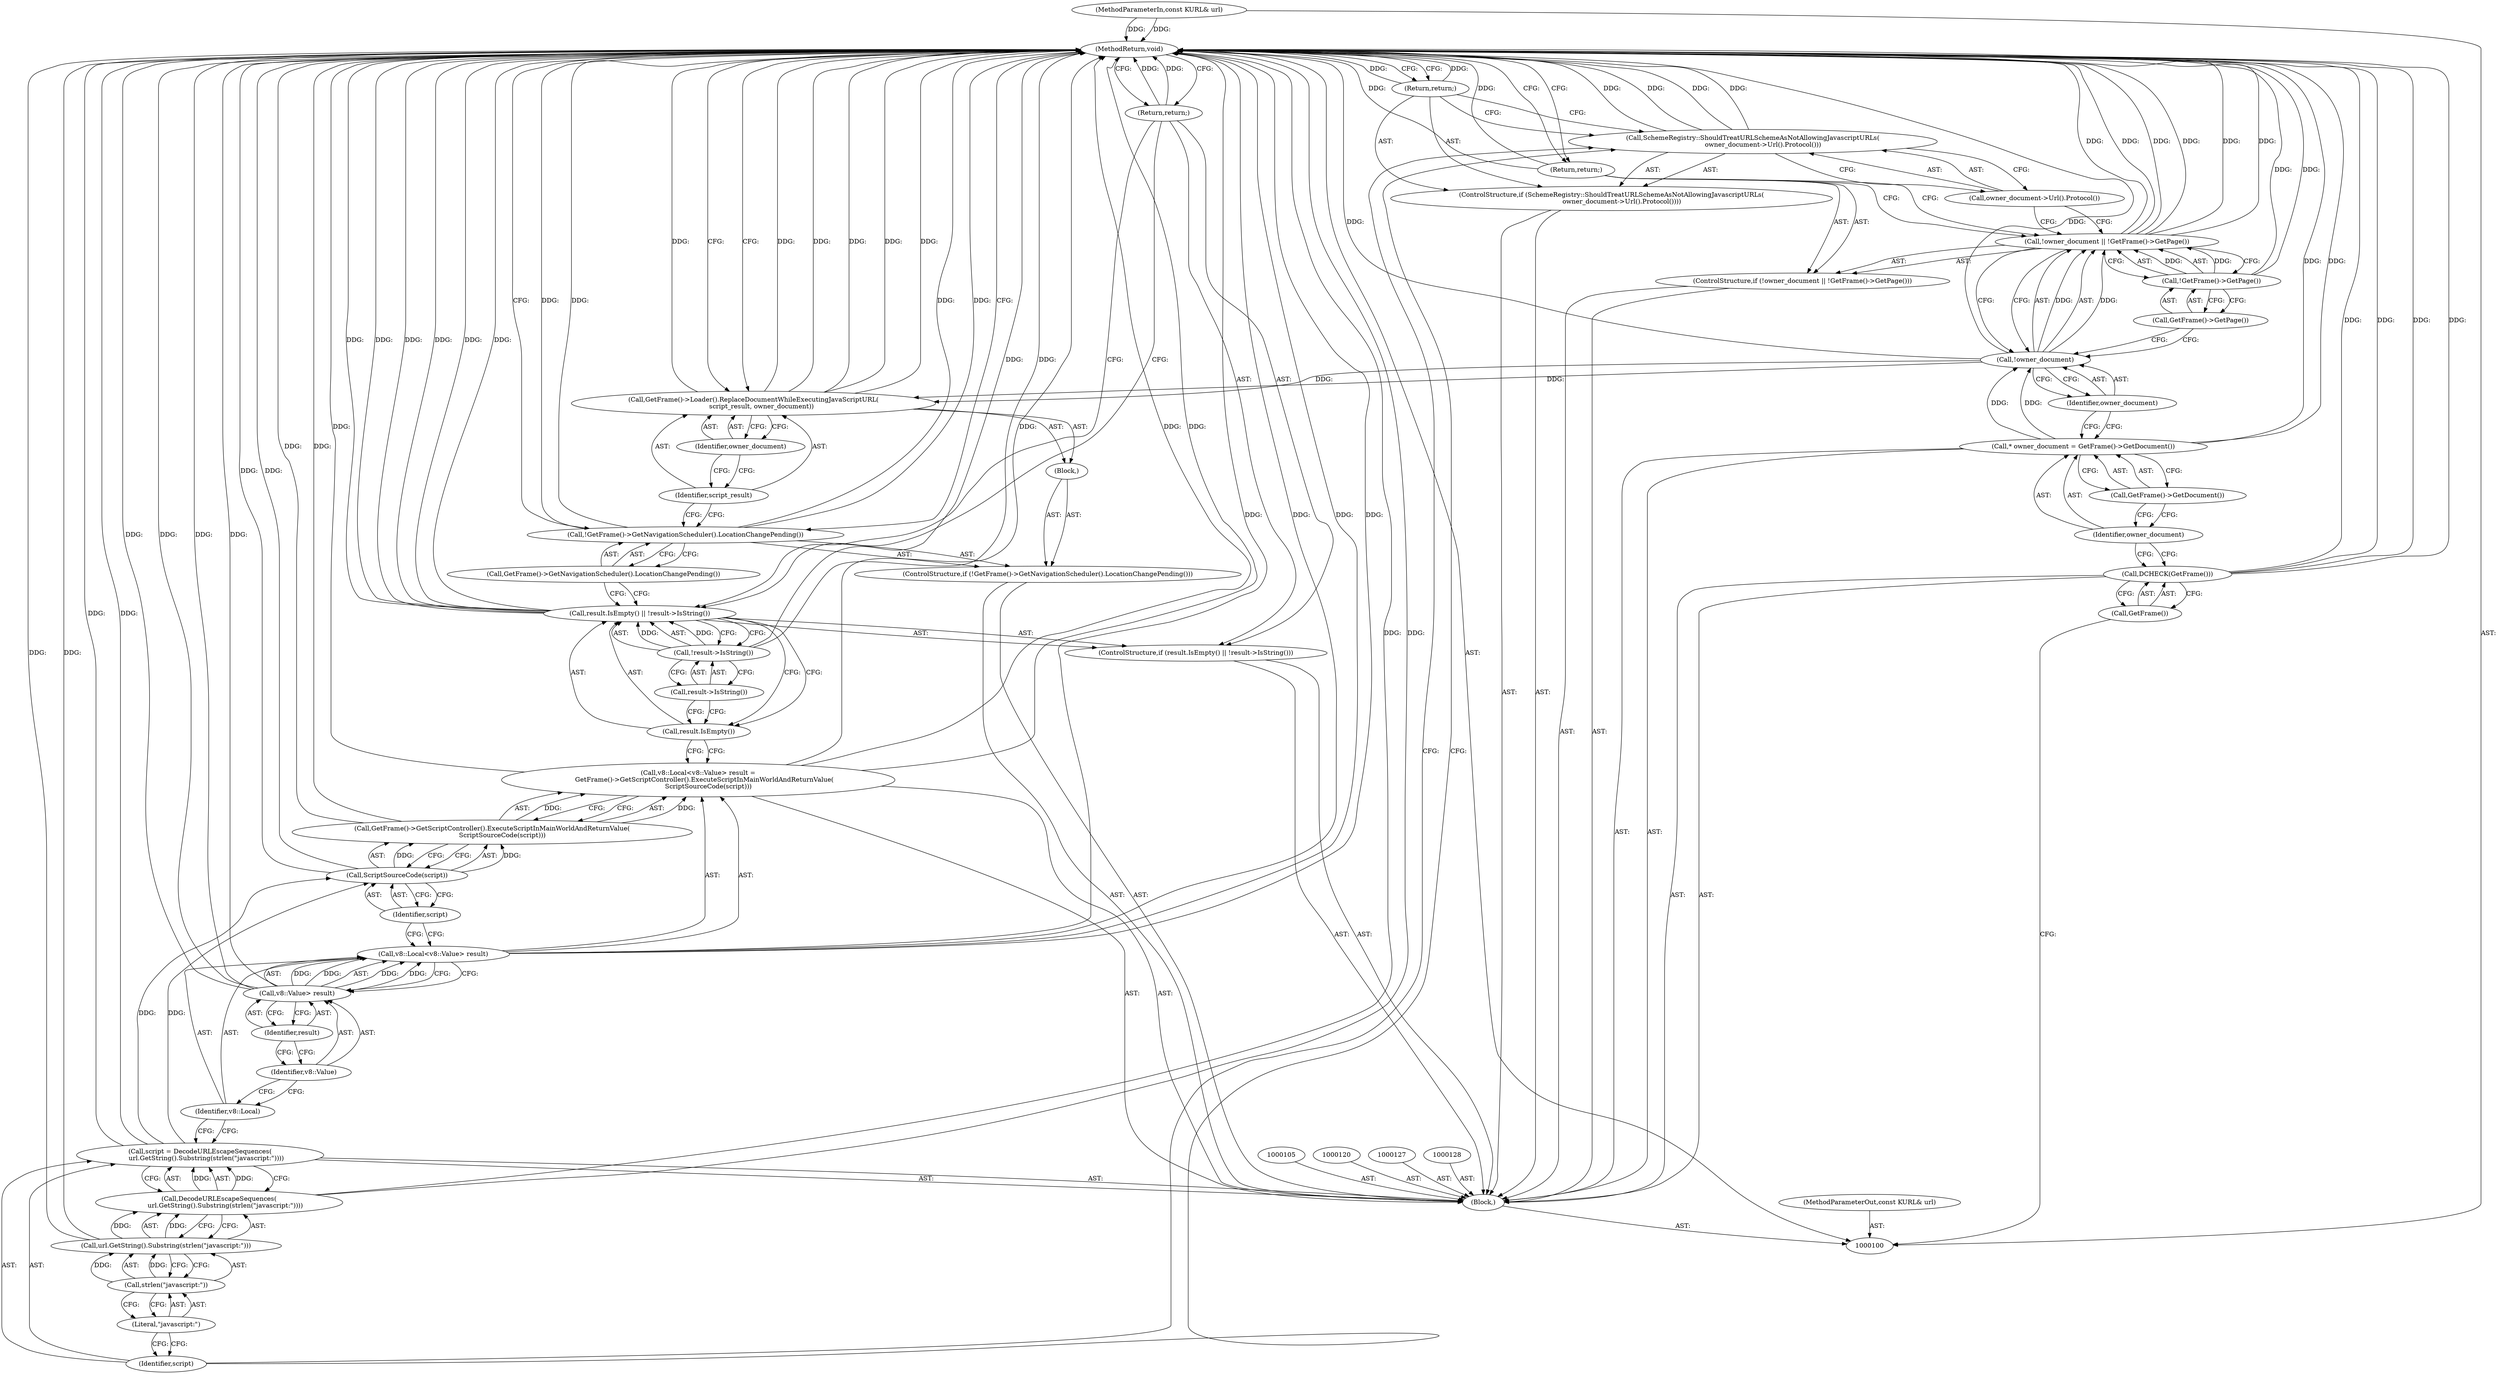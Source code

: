digraph "0_Chrome_0ab2412a104d2f235d7b9fe19d30ef605a410832_1" {
"1000151" [label="(MethodReturn,void)"];
"1000101" [label="(MethodParameterIn,const KURL& url)"];
"1000239" [label="(MethodParameterOut,const KURL& url)"];
"1000102" [label="(Block,)"];
"1000118" [label="(Call,owner_document->Url().Protocol())"];
"1000119" [label="(Return,return;)"];
"1000123" [label="(Call,DecodeURLEscapeSequences(\n      url.GetString().Substring(strlen(\"javascript:\"))))"];
"1000121" [label="(Call,script = DecodeURLEscapeSequences(\n      url.GetString().Substring(strlen(\"javascript:\"))))"];
"1000122" [label="(Identifier,script)"];
"1000125" [label="(Call,strlen(\"javascript:\"))"];
"1000126" [label="(Literal,\"javascript:\")"];
"1000124" [label="(Call,url.GetString().Substring(strlen(\"javascript:\")))"];
"1000132" [label="(Call,v8::Value> result)"];
"1000133" [label="(Identifier,v8::Value)"];
"1000129" [label="(Call,v8::Local<v8::Value> result =\n      GetFrame()->GetScriptController().ExecuteScriptInMainWorldAndReturnValue(\n          ScriptSourceCode(script)))"];
"1000130" [label="(Call,v8::Local<v8::Value> result)"];
"1000131" [label="(Identifier,v8::Local)"];
"1000134" [label="(Identifier,result)"];
"1000135" [label="(Call,GetFrame()->GetScriptController().ExecuteScriptInMainWorldAndReturnValue(\n          ScriptSourceCode(script)))"];
"1000104" [label="(Call,GetFrame())"];
"1000103" [label="(Call,DCHECK(GetFrame()))"];
"1000136" [label="(Call,ScriptSourceCode(script))"];
"1000137" [label="(Identifier,script)"];
"1000138" [label="(ControlStructure,if (result.IsEmpty() || !result->IsString()))"];
"1000141" [label="(Call,!result->IsString())"];
"1000142" [label="(Call,result->IsString())"];
"1000139" [label="(Call,result.IsEmpty() || !result->IsString())"];
"1000140" [label="(Call,result.IsEmpty())"];
"1000143" [label="(Return,return;)"];
"1000144" [label="(ControlStructure,if (!GetFrame()->GetNavigationScheduler().LocationChangePending()))"];
"1000145" [label="(Call,!GetFrame()->GetNavigationScheduler().LocationChangePending())"];
"1000147" [label="(Block,)"];
"1000146" [label="(Call,GetFrame()->GetNavigationScheduler().LocationChangePending())"];
"1000148" [label="(Call,GetFrame()->Loader().ReplaceDocumentWhileExecutingJavaScriptURL(\n        script_result, owner_document))"];
"1000150" [label="(Identifier,owner_document)"];
"1000149" [label="(Identifier,script_result)"];
"1000106" [label="(Call,* owner_document = GetFrame()->GetDocument())"];
"1000107" [label="(Identifier,owner_document)"];
"1000108" [label="(Call,GetFrame()->GetDocument())"];
"1000109" [label="(ControlStructure,if (!owner_document || !GetFrame()->GetPage()))"];
"1000113" [label="(Call,!GetFrame()->GetPage())"];
"1000114" [label="(Call,GetFrame()->GetPage())"];
"1000110" [label="(Call,!owner_document || !GetFrame()->GetPage())"];
"1000111" [label="(Call,!owner_document)"];
"1000112" [label="(Identifier,owner_document)"];
"1000115" [label="(Return,return;)"];
"1000116" [label="(ControlStructure,if (SchemeRegistry::ShouldTreatURLSchemeAsNotAllowingJavascriptURLs(\n          owner_document->Url().Protocol())))"];
"1000117" [label="(Call,SchemeRegistry::ShouldTreatURLSchemeAsNotAllowingJavascriptURLs(\n          owner_document->Url().Protocol()))"];
"1000151" -> "1000100"  [label="AST: "];
"1000151" -> "1000115"  [label="CFG: "];
"1000151" -> "1000119"  [label="CFG: "];
"1000151" -> "1000143"  [label="CFG: "];
"1000151" -> "1000148"  [label="CFG: "];
"1000151" -> "1000145"  [label="CFG: "];
"1000119" -> "1000151"  [label="DDG: "];
"1000117" -> "1000151"  [label="DDG: "];
"1000117" -> "1000151"  [label="DDG: "];
"1000129" -> "1000151"  [label="DDG: "];
"1000129" -> "1000151"  [label="DDG: "];
"1000141" -> "1000151"  [label="DDG: "];
"1000124" -> "1000151"  [label="DDG: "];
"1000106" -> "1000151"  [label="DDG: "];
"1000103" -> "1000151"  [label="DDG: "];
"1000103" -> "1000151"  [label="DDG: "];
"1000113" -> "1000151"  [label="DDG: "];
"1000139" -> "1000151"  [label="DDG: "];
"1000139" -> "1000151"  [label="DDG: "];
"1000139" -> "1000151"  [label="DDG: "];
"1000148" -> "1000151"  [label="DDG: "];
"1000148" -> "1000151"  [label="DDG: "];
"1000148" -> "1000151"  [label="DDG: "];
"1000145" -> "1000151"  [label="DDG: "];
"1000145" -> "1000151"  [label="DDG: "];
"1000110" -> "1000151"  [label="DDG: "];
"1000110" -> "1000151"  [label="DDG: "];
"1000110" -> "1000151"  [label="DDG: "];
"1000121" -> "1000151"  [label="DDG: "];
"1000130" -> "1000151"  [label="DDG: "];
"1000130" -> "1000151"  [label="DDG: "];
"1000132" -> "1000151"  [label="DDG: "];
"1000132" -> "1000151"  [label="DDG: "];
"1000111" -> "1000151"  [label="DDG: "];
"1000101" -> "1000151"  [label="DDG: "];
"1000135" -> "1000151"  [label="DDG: "];
"1000136" -> "1000151"  [label="DDG: "];
"1000123" -> "1000151"  [label="DDG: "];
"1000143" -> "1000151"  [label="DDG: "];
"1000115" -> "1000151"  [label="DDG: "];
"1000101" -> "1000100"  [label="AST: "];
"1000101" -> "1000151"  [label="DDG: "];
"1000239" -> "1000100"  [label="AST: "];
"1000102" -> "1000100"  [label="AST: "];
"1000103" -> "1000102"  [label="AST: "];
"1000105" -> "1000102"  [label="AST: "];
"1000106" -> "1000102"  [label="AST: "];
"1000109" -> "1000102"  [label="AST: "];
"1000116" -> "1000102"  [label="AST: "];
"1000120" -> "1000102"  [label="AST: "];
"1000121" -> "1000102"  [label="AST: "];
"1000127" -> "1000102"  [label="AST: "];
"1000128" -> "1000102"  [label="AST: "];
"1000129" -> "1000102"  [label="AST: "];
"1000138" -> "1000102"  [label="AST: "];
"1000144" -> "1000102"  [label="AST: "];
"1000118" -> "1000117"  [label="AST: "];
"1000118" -> "1000110"  [label="CFG: "];
"1000117" -> "1000118"  [label="CFG: "];
"1000119" -> "1000116"  [label="AST: "];
"1000119" -> "1000117"  [label="CFG: "];
"1000151" -> "1000119"  [label="CFG: "];
"1000119" -> "1000151"  [label="DDG: "];
"1000123" -> "1000121"  [label="AST: "];
"1000123" -> "1000124"  [label="CFG: "];
"1000124" -> "1000123"  [label="AST: "];
"1000121" -> "1000123"  [label="CFG: "];
"1000123" -> "1000151"  [label="DDG: "];
"1000123" -> "1000121"  [label="DDG: "];
"1000124" -> "1000123"  [label="DDG: "];
"1000121" -> "1000102"  [label="AST: "];
"1000121" -> "1000123"  [label="CFG: "];
"1000122" -> "1000121"  [label="AST: "];
"1000123" -> "1000121"  [label="AST: "];
"1000131" -> "1000121"  [label="CFG: "];
"1000121" -> "1000151"  [label="DDG: "];
"1000123" -> "1000121"  [label="DDG: "];
"1000121" -> "1000136"  [label="DDG: "];
"1000122" -> "1000121"  [label="AST: "];
"1000122" -> "1000117"  [label="CFG: "];
"1000126" -> "1000122"  [label="CFG: "];
"1000125" -> "1000124"  [label="AST: "];
"1000125" -> "1000126"  [label="CFG: "];
"1000126" -> "1000125"  [label="AST: "];
"1000124" -> "1000125"  [label="CFG: "];
"1000125" -> "1000124"  [label="DDG: "];
"1000126" -> "1000125"  [label="AST: "];
"1000126" -> "1000122"  [label="CFG: "];
"1000125" -> "1000126"  [label="CFG: "];
"1000124" -> "1000123"  [label="AST: "];
"1000124" -> "1000125"  [label="CFG: "];
"1000125" -> "1000124"  [label="AST: "];
"1000123" -> "1000124"  [label="CFG: "];
"1000124" -> "1000151"  [label="DDG: "];
"1000124" -> "1000123"  [label="DDG: "];
"1000125" -> "1000124"  [label="DDG: "];
"1000132" -> "1000130"  [label="AST: "];
"1000132" -> "1000134"  [label="CFG: "];
"1000133" -> "1000132"  [label="AST: "];
"1000134" -> "1000132"  [label="AST: "];
"1000130" -> "1000132"  [label="CFG: "];
"1000132" -> "1000151"  [label="DDG: "];
"1000132" -> "1000151"  [label="DDG: "];
"1000132" -> "1000130"  [label="DDG: "];
"1000132" -> "1000130"  [label="DDG: "];
"1000133" -> "1000132"  [label="AST: "];
"1000133" -> "1000131"  [label="CFG: "];
"1000134" -> "1000133"  [label="CFG: "];
"1000129" -> "1000102"  [label="AST: "];
"1000129" -> "1000135"  [label="CFG: "];
"1000130" -> "1000129"  [label="AST: "];
"1000135" -> "1000129"  [label="AST: "];
"1000140" -> "1000129"  [label="CFG: "];
"1000129" -> "1000151"  [label="DDG: "];
"1000129" -> "1000151"  [label="DDG: "];
"1000135" -> "1000129"  [label="DDG: "];
"1000130" -> "1000129"  [label="AST: "];
"1000130" -> "1000132"  [label="CFG: "];
"1000131" -> "1000130"  [label="AST: "];
"1000132" -> "1000130"  [label="AST: "];
"1000137" -> "1000130"  [label="CFG: "];
"1000130" -> "1000151"  [label="DDG: "];
"1000130" -> "1000151"  [label="DDG: "];
"1000132" -> "1000130"  [label="DDG: "];
"1000132" -> "1000130"  [label="DDG: "];
"1000131" -> "1000130"  [label="AST: "];
"1000131" -> "1000121"  [label="CFG: "];
"1000133" -> "1000131"  [label="CFG: "];
"1000134" -> "1000132"  [label="AST: "];
"1000134" -> "1000133"  [label="CFG: "];
"1000132" -> "1000134"  [label="CFG: "];
"1000135" -> "1000129"  [label="AST: "];
"1000135" -> "1000136"  [label="CFG: "];
"1000136" -> "1000135"  [label="AST: "];
"1000129" -> "1000135"  [label="CFG: "];
"1000135" -> "1000151"  [label="DDG: "];
"1000135" -> "1000129"  [label="DDG: "];
"1000136" -> "1000135"  [label="DDG: "];
"1000104" -> "1000103"  [label="AST: "];
"1000104" -> "1000100"  [label="CFG: "];
"1000103" -> "1000104"  [label="CFG: "];
"1000103" -> "1000102"  [label="AST: "];
"1000103" -> "1000104"  [label="CFG: "];
"1000104" -> "1000103"  [label="AST: "];
"1000107" -> "1000103"  [label="CFG: "];
"1000103" -> "1000151"  [label="DDG: "];
"1000103" -> "1000151"  [label="DDG: "];
"1000136" -> "1000135"  [label="AST: "];
"1000136" -> "1000137"  [label="CFG: "];
"1000137" -> "1000136"  [label="AST: "];
"1000135" -> "1000136"  [label="CFG: "];
"1000136" -> "1000151"  [label="DDG: "];
"1000136" -> "1000135"  [label="DDG: "];
"1000121" -> "1000136"  [label="DDG: "];
"1000137" -> "1000136"  [label="AST: "];
"1000137" -> "1000130"  [label="CFG: "];
"1000136" -> "1000137"  [label="CFG: "];
"1000138" -> "1000102"  [label="AST: "];
"1000139" -> "1000138"  [label="AST: "];
"1000143" -> "1000138"  [label="AST: "];
"1000141" -> "1000139"  [label="AST: "];
"1000141" -> "1000142"  [label="CFG: "];
"1000142" -> "1000141"  [label="AST: "];
"1000139" -> "1000141"  [label="CFG: "];
"1000141" -> "1000151"  [label="DDG: "];
"1000141" -> "1000139"  [label="DDG: "];
"1000142" -> "1000141"  [label="AST: "];
"1000142" -> "1000140"  [label="CFG: "];
"1000141" -> "1000142"  [label="CFG: "];
"1000139" -> "1000138"  [label="AST: "];
"1000139" -> "1000140"  [label="CFG: "];
"1000139" -> "1000141"  [label="CFG: "];
"1000140" -> "1000139"  [label="AST: "];
"1000141" -> "1000139"  [label="AST: "];
"1000143" -> "1000139"  [label="CFG: "];
"1000146" -> "1000139"  [label="CFG: "];
"1000139" -> "1000151"  [label="DDG: "];
"1000139" -> "1000151"  [label="DDG: "];
"1000139" -> "1000151"  [label="DDG: "];
"1000141" -> "1000139"  [label="DDG: "];
"1000140" -> "1000139"  [label="AST: "];
"1000140" -> "1000129"  [label="CFG: "];
"1000142" -> "1000140"  [label="CFG: "];
"1000139" -> "1000140"  [label="CFG: "];
"1000143" -> "1000138"  [label="AST: "];
"1000143" -> "1000139"  [label="CFG: "];
"1000151" -> "1000143"  [label="CFG: "];
"1000143" -> "1000151"  [label="DDG: "];
"1000144" -> "1000102"  [label="AST: "];
"1000145" -> "1000144"  [label="AST: "];
"1000147" -> "1000144"  [label="AST: "];
"1000145" -> "1000144"  [label="AST: "];
"1000145" -> "1000146"  [label="CFG: "];
"1000146" -> "1000145"  [label="AST: "];
"1000149" -> "1000145"  [label="CFG: "];
"1000151" -> "1000145"  [label="CFG: "];
"1000145" -> "1000151"  [label="DDG: "];
"1000145" -> "1000151"  [label="DDG: "];
"1000147" -> "1000144"  [label="AST: "];
"1000148" -> "1000147"  [label="AST: "];
"1000146" -> "1000145"  [label="AST: "];
"1000146" -> "1000139"  [label="CFG: "];
"1000145" -> "1000146"  [label="CFG: "];
"1000148" -> "1000147"  [label="AST: "];
"1000148" -> "1000150"  [label="CFG: "];
"1000149" -> "1000148"  [label="AST: "];
"1000150" -> "1000148"  [label="AST: "];
"1000151" -> "1000148"  [label="CFG: "];
"1000148" -> "1000151"  [label="DDG: "];
"1000148" -> "1000151"  [label="DDG: "];
"1000148" -> "1000151"  [label="DDG: "];
"1000111" -> "1000148"  [label="DDG: "];
"1000150" -> "1000148"  [label="AST: "];
"1000150" -> "1000149"  [label="CFG: "];
"1000148" -> "1000150"  [label="CFG: "];
"1000149" -> "1000148"  [label="AST: "];
"1000149" -> "1000145"  [label="CFG: "];
"1000150" -> "1000149"  [label="CFG: "];
"1000106" -> "1000102"  [label="AST: "];
"1000106" -> "1000108"  [label="CFG: "];
"1000107" -> "1000106"  [label="AST: "];
"1000108" -> "1000106"  [label="AST: "];
"1000112" -> "1000106"  [label="CFG: "];
"1000106" -> "1000151"  [label="DDG: "];
"1000106" -> "1000111"  [label="DDG: "];
"1000107" -> "1000106"  [label="AST: "];
"1000107" -> "1000103"  [label="CFG: "];
"1000108" -> "1000107"  [label="CFG: "];
"1000108" -> "1000106"  [label="AST: "];
"1000108" -> "1000107"  [label="CFG: "];
"1000106" -> "1000108"  [label="CFG: "];
"1000109" -> "1000102"  [label="AST: "];
"1000110" -> "1000109"  [label="AST: "];
"1000115" -> "1000109"  [label="AST: "];
"1000113" -> "1000110"  [label="AST: "];
"1000113" -> "1000114"  [label="CFG: "];
"1000114" -> "1000113"  [label="AST: "];
"1000110" -> "1000113"  [label="CFG: "];
"1000113" -> "1000151"  [label="DDG: "];
"1000113" -> "1000110"  [label="DDG: "];
"1000114" -> "1000113"  [label="AST: "];
"1000114" -> "1000111"  [label="CFG: "];
"1000113" -> "1000114"  [label="CFG: "];
"1000110" -> "1000109"  [label="AST: "];
"1000110" -> "1000111"  [label="CFG: "];
"1000110" -> "1000113"  [label="CFG: "];
"1000111" -> "1000110"  [label="AST: "];
"1000113" -> "1000110"  [label="AST: "];
"1000115" -> "1000110"  [label="CFG: "];
"1000118" -> "1000110"  [label="CFG: "];
"1000110" -> "1000151"  [label="DDG: "];
"1000110" -> "1000151"  [label="DDG: "];
"1000110" -> "1000151"  [label="DDG: "];
"1000111" -> "1000110"  [label="DDG: "];
"1000113" -> "1000110"  [label="DDG: "];
"1000111" -> "1000110"  [label="AST: "];
"1000111" -> "1000112"  [label="CFG: "];
"1000112" -> "1000111"  [label="AST: "];
"1000114" -> "1000111"  [label="CFG: "];
"1000110" -> "1000111"  [label="CFG: "];
"1000111" -> "1000151"  [label="DDG: "];
"1000111" -> "1000110"  [label="DDG: "];
"1000106" -> "1000111"  [label="DDG: "];
"1000111" -> "1000148"  [label="DDG: "];
"1000112" -> "1000111"  [label="AST: "];
"1000112" -> "1000106"  [label="CFG: "];
"1000111" -> "1000112"  [label="CFG: "];
"1000115" -> "1000109"  [label="AST: "];
"1000115" -> "1000110"  [label="CFG: "];
"1000151" -> "1000115"  [label="CFG: "];
"1000115" -> "1000151"  [label="DDG: "];
"1000116" -> "1000102"  [label="AST: "];
"1000117" -> "1000116"  [label="AST: "];
"1000119" -> "1000116"  [label="AST: "];
"1000117" -> "1000116"  [label="AST: "];
"1000117" -> "1000118"  [label="CFG: "];
"1000118" -> "1000117"  [label="AST: "];
"1000119" -> "1000117"  [label="CFG: "];
"1000122" -> "1000117"  [label="CFG: "];
"1000117" -> "1000151"  [label="DDG: "];
"1000117" -> "1000151"  [label="DDG: "];
}
